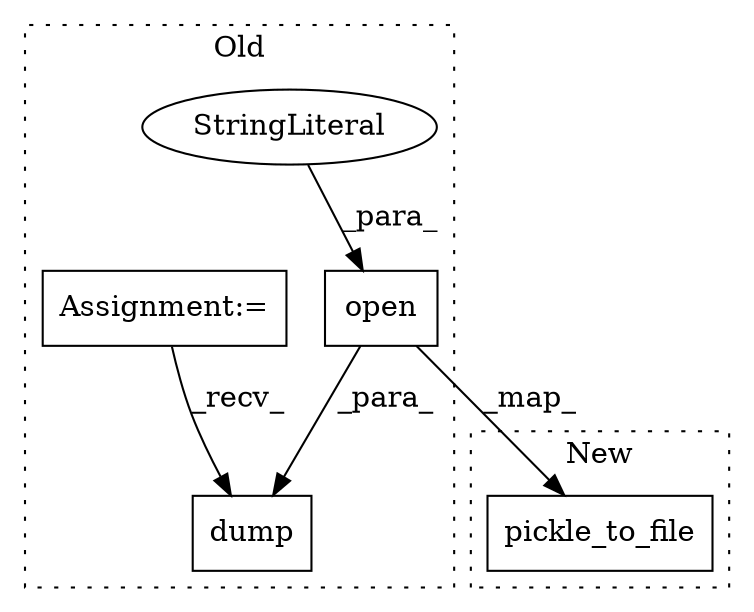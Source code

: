 digraph G {
subgraph cluster0 {
1 [label="open" a="32" s="2876,2920" l="5,1" shape="box"];
3 [label="dump" a="32" s="2866,2921" l="5,1" shape="box"];
4 [label="Assignment:=" a="7" s="2641" l="6" shape="box"];
5 [label="StringLiteral" a="45" s="2916" l="4" shape="ellipse"];
label = "Old";
style="dotted";
}
subgraph cluster1 {
2 [label="pickle_to_file" a="32" s="2981,3035" l="15,1" shape="box"];
label = "New";
style="dotted";
}
1 -> 3 [label="_para_"];
1 -> 2 [label="_map_"];
4 -> 3 [label="_recv_"];
5 -> 1 [label="_para_"];
}